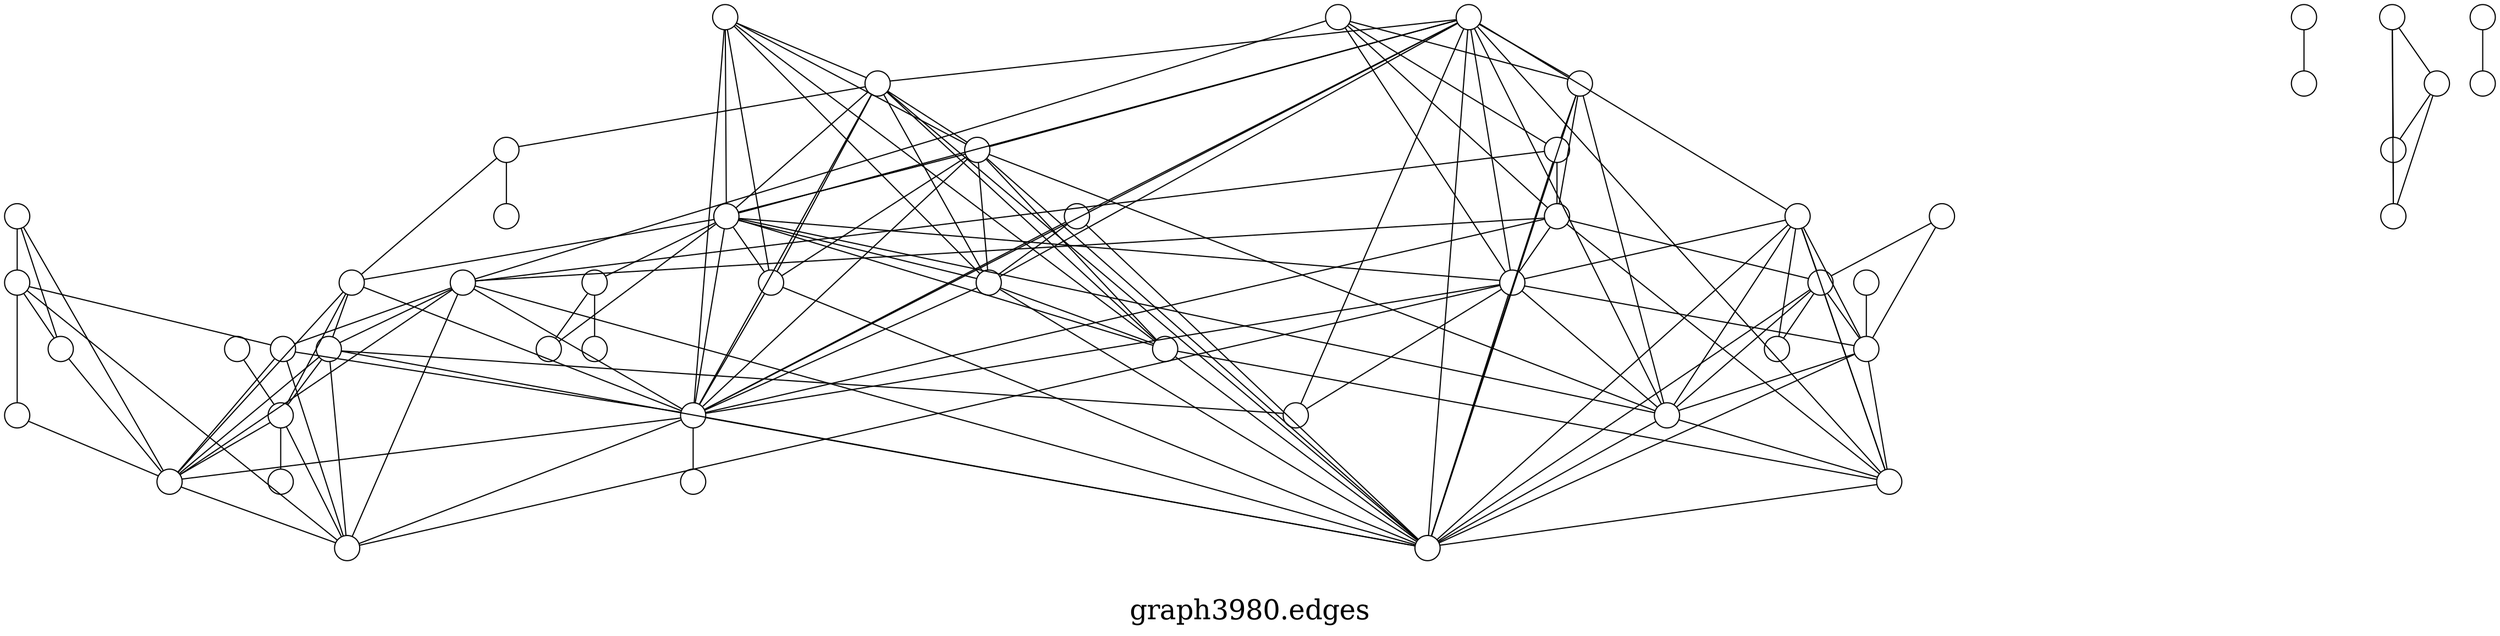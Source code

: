 /*****
graph3980.edges
*****/

graph G {
  graph [splines=false overlap=false]
  node  [shape=ellipse, width=0.3, height=0.3, label=""]
  4038 ;
  4014 ;
  4032 ;
  4027 ;
  4019 ;
  4026 ;
  4023 ;
  4003 ;
  4018 ;
  3997 ;
  4031 ;
  4021 ;
  3998 ;
  4013 ;
  4004 ;
  4030 ;
  3988 ;
  3982 ;
  4002 ;
  4037 ;
  4020 ;
  3995 ;
  3993 ;
  3986 ;
  4017 ;
  3983 ;
  3994 ;
  3999 ;
  4005 ;
  4009 ;
  3991 ;
  3989 ;
  4011 ;
  3992 ;
  3981 ;
  4000 ;
  3985 ;
  594 ;
  3996 ;
  4029 ;
  4001 ;
  4025 ;
  4016 ;
  4034 ;
  3990 ;
  4036 ;
  4033 ;
  4007 ;
  4028 ;
  4012 ;
  3987 ;
  4006 ;
  4014 -- 4017;
  4014 -- 4021;
  4014 -- 4023;
  4014 -- 4030;
  4014 -- 4037;
  4014 -- 4038;
  4027 -- 4031;
  4027 -- 4032;
  4027 -- 4038;
  4019 -- 4026;
  4019 -- 4030;
  4026 -- 4030;
  4023 -- 4030;
  4023 -- 4031;
  4023 -- 4034;
  4023 -- 4038;
  4003 -- 4009;
  4003 -- 4023;
  4003 -- 4030;
  4018 -- 4023;
  4018 -- 4030;
  3997 -- 3998;
  3997 -- 4009;
  3997 -- 4018;
  3997 -- 4019;
  3997 -- 4021;
  3997 -- 4023;
  3997 -- 4030;
  4031 -- 4038;
  4021 -- 4026;
  4021 -- 4030;
  3998 -- 3999;
  3998 -- 4002;
  3998 -- 4005;
  3998 -- 4009;
  3998 -- 4014;
  3998 -- 4018;
  3998 -- 4019;
  3998 -- 4021;
  3998 -- 4023;
  4013 -- 4023;
  4013 -- 4031;
  4013 -- 4038;
  4004 -- 4013;
  4004 -- 4020;
  4004 -- 4023;
  4004 -- 4030;
  4004 -- 4031;
  4004 -- 4038;
  3988 -- 3993;
  3988 -- 3995;
  3988 -- 4021;
  3988 -- 4030;
  3982 -- 3986;
  3982 -- 3988;
  3982 -- 3994;
  3982 -- 3997;
  3982 -- 3998;
  3982 -- 4003;
  3982 -- 4009;
  3982 -- 4014;
  3982 -- 4021;
  3982 -- 4023;
  3982 -- 4026;
  3982 -- 4030;
  3982 -- 4037;
  4002 -- 4020;
  4002 -- 4023;
  4002 -- 4027;
  4002 -- 4031;
  4020 -- 4027;
  4020 -- 4030;
  4020 -- 4031;
  4020 -- 4037;
  4020 -- 4038;
  3995 -- 4000;
  3995 -- 4004;
  3995 -- 4014;
  3995 -- 4023;
  3995 -- 4026;
  3993 -- 3995;
  3993 -- 4004;
  3993 -- 4030;
  3986 -- 4000;
  3986 -- 4014;
  3986 -- 4017;
  3986 -- 4021;
  3986 -- 4026;
  3986 -- 4030;
  3986 -- 4033;
  4017 -- 4021;
  4017 -- 4026;
  4017 -- 4030;
  3983 -- 4017;
  3994 -- 3996;
  3994 -- 3997;
  3994 -- 3998;
  3994 -- 4009;
  3994 -- 4018;
  3994 -- 4019;
  3994 -- 4023;
  3994 -- 4030;
  3999 -- 4005;
  3999 -- 4036;
  4009 -- 4019;
  4009 -- 4023;
  4009 -- 4030;
  3991 -- 4031;
  3989 -- 3991;
  3989 -- 4011;
  3989 -- 4013;
  3989 -- 4038;
  4011 -- 4031;
  3992 -- 4000;
  3992 -- 4017;
  3981 -- 3994;
  3981 -- 3997;
  3981 -- 3998;
  3981 -- 4009;
  3981 -- 4018;
  3981 -- 4019;
  3981 -- 4023;
  4000 -- 4017;
  4000 -- 4021;
  4000 -- 4026;
  4000 -- 4030;
  4000 -- 4033;
  3985 -- 3988;
  3985 -- 3993;
  3985 -- 3995;
  3985 -- 4004;
  3985 -- 4014;
  594 -- 3989;
  594 -- 4011;
  594 -- 4031;
  3996 -- 4002;
  3996 -- 4028;
  4001 -- 4029;
  4016 -- 4025;
  3990 -- 4007;
  3990 -- 4016;
  3990 -- 4025;
  4007 -- 4016;
  4007 -- 4025;
  3987 -- 4012;
  4006 -- 4027;
  label = "\ngraph3980.edges\n";  fontsize=24;
}

